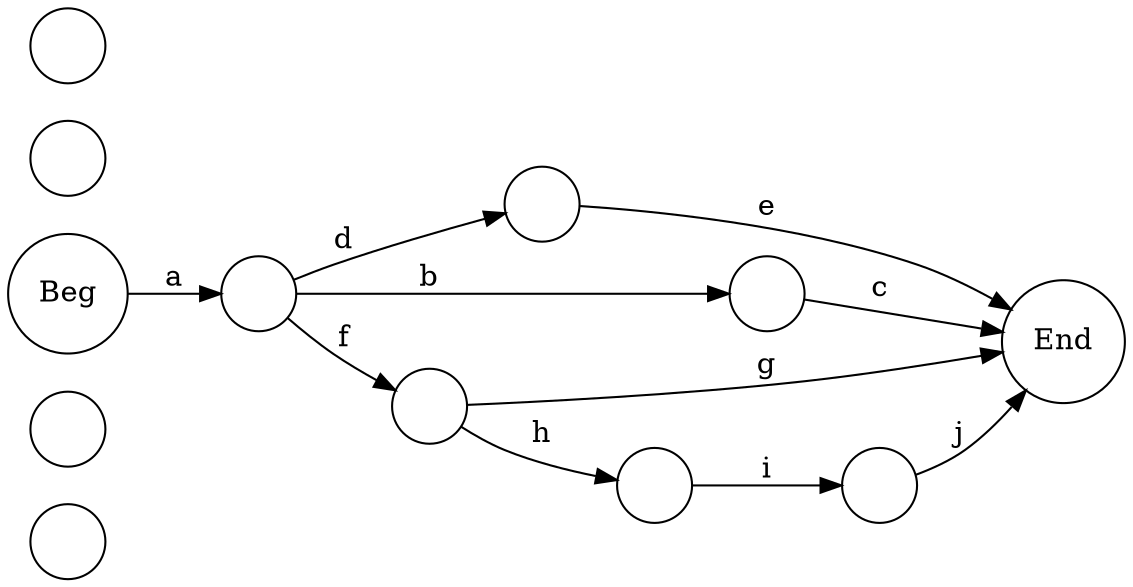 digraph tokex {
	labelloc="t";
	label="";
	graph [dpi=200];
	rankdir=LR;
	fontname="Helvetica";
	edge [arrowhead=normal,arrowtail=dot];
	node [shape=circle];
	# Auto-generated by Tokex.

	q0 [label=""];
	q1 [label=""];
	q2 [label=""];
	q3 [label=""];
	q4 [label=""];
	q5 [label=""];
	q6 [label="Beg"];
	q7 [label=""];
	q8 [label=""];
	q9 [label="End"];
	q10 [label=""];
	q11 [label=""];
	q6 -> q5 [label="a"];
	q5 -> q4 [label="b"];
	q5 -> q2 [label="d"];
	q5 -> q7 [label="f"];
	q4 -> q9 [label="c"];
	q2 -> q9 [label="e"];
	q7 -> q9 [label="g"];
	q7 -> q11 [label="h"];
	q11 -> q10 [label="i"];
	q10 -> q9 [label="j"];
}
